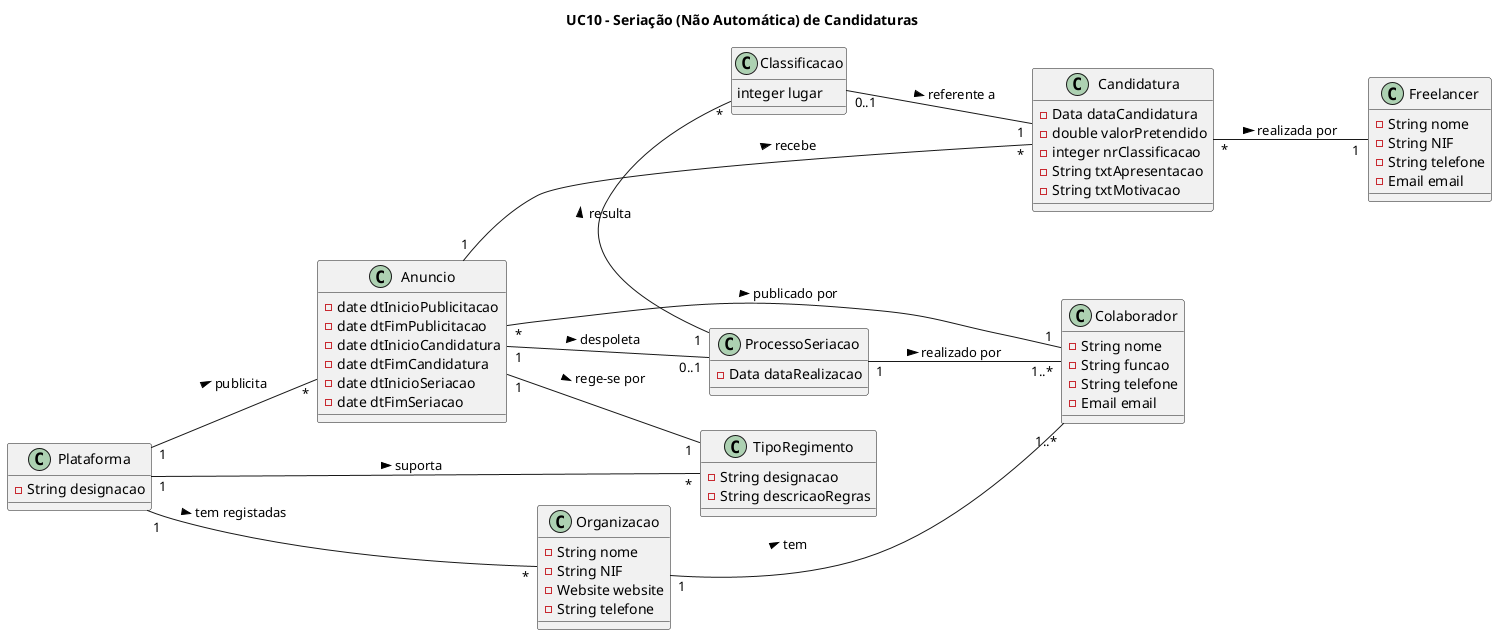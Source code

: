 @startuml
left to right direction

title UC10 - Seriação (Não Automática) de Candidaturas

class Plataforma{
    -String designacao
}

class Anuncio{
    -date dtInicioPublicitacao
    -date dtFimPublicitacao
    -date dtInicioCandidatura
    -date dtFimCandidatura
    -date dtInicioSeriacao
    -date dtFimSeriacao
}

class Organizacao{
  -String nome 
  -String NIF 
  -Website website
  -String telefone
}

class TipoRegimento{
  -String designacao
  -String descricaoRegras
}

class Colaborador{
    -String nome
    -String funcao
    -String telefone
    -Email email
}

class ProcessoSeriacao{
    -Data dataRealizacao
}

class Classificacao{
    integer lugar
}

class Candidatura{
    -Data dataCandidatura
    -double valorPretendido
    -integer nrClassificacao
    -String txtApresentacao
    -String txtMotivacao
}

class Freelancer{
    -String nome
    -String NIF
    -String telefone
    -Email email
}

Candidatura "*" -- "1" Freelancer: realizada por >
Classificacao "0..1" -- "1" Candidatura: referente a >
ProcessoSeriacao "1"- "*" Classificacao: resulta >
Anuncio "1" - "0..1" ProcessoSeriacao: despoleta >
Plataforma "1" -- "*" Anuncio: publicita >
Plataforma "1" -- "*" Organizacao: tem registadas >
ProcessoSeriacao "1"- "1..*" Colaborador: realizado por  >
Anuncio "*" --- "1" Colaborador: publicado por >
Organizacao "1" -- "1..*" Colaborador: tem >
Anuncio "1" --- "*" Candidatura: recebe >
Plataforma "1" - "*" TipoRegimento: suporta >
Anuncio "1" -- "1" TipoRegimento: rege-se por >





@enduml